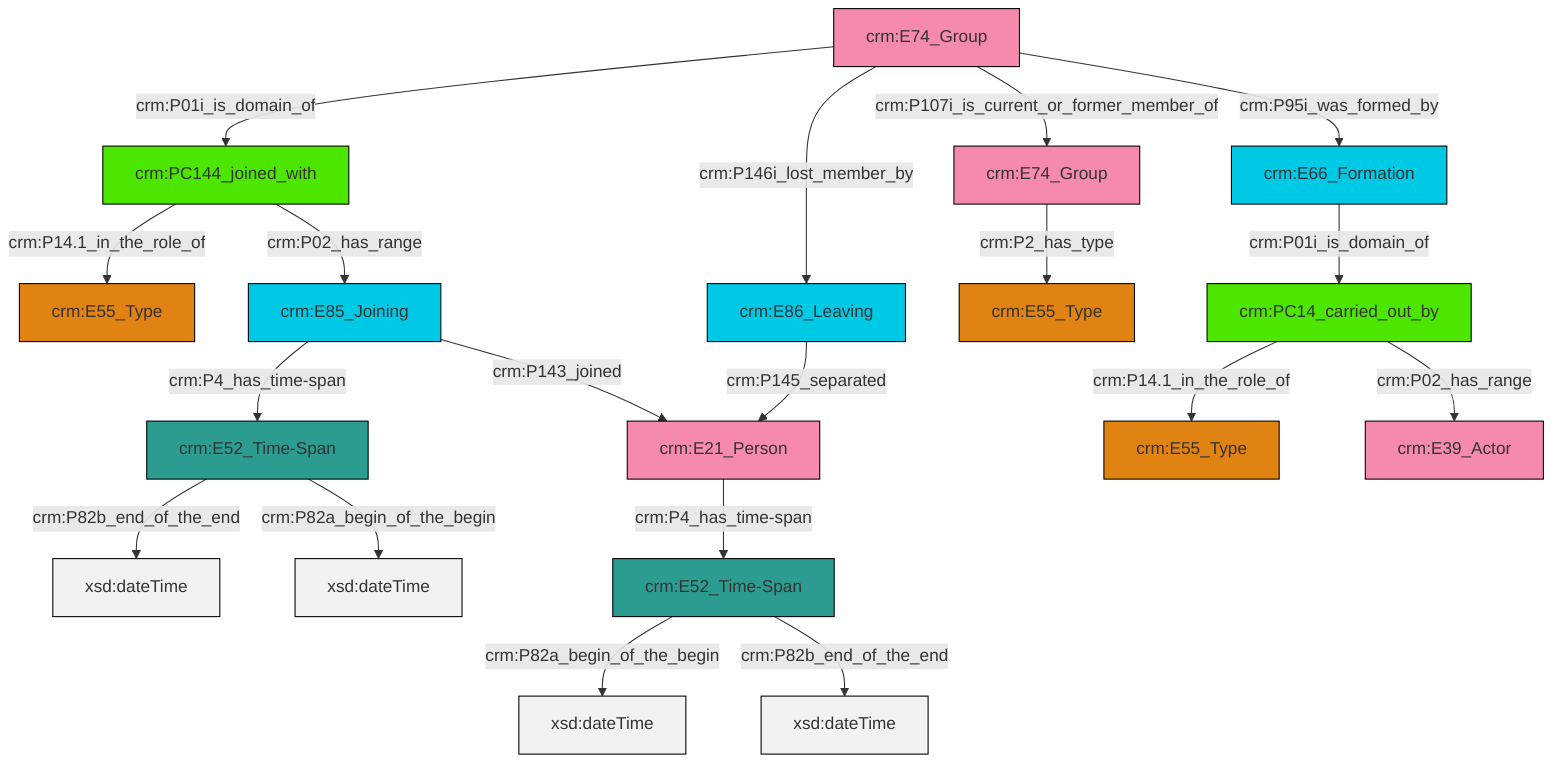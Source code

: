 graph TD
classDef Literal fill:#f2f2f2,stroke:#000000;
classDef CRM_Entity fill:#FFFFFF,stroke:#000000;
classDef Temporal_Entity fill:#00C9E6, stroke:#000000;
classDef Type fill:#E18312, stroke:#000000;
classDef Time-Span fill:#2C9C91, stroke:#000000;
classDef Appellation fill:#FFEB7F, stroke:#000000;
classDef Place fill:#008836, stroke:#000000;
classDef Persistent_Item fill:#B266B2, stroke:#000000;
classDef Conceptual_Object fill:#FFD700, stroke:#000000;
classDef Physical_Thing fill:#D2B48C, stroke:#000000;
classDef Actor fill:#f58aad, stroke:#000000;
classDef PC_Classes fill:#4ce600, stroke:#000000;
classDef Multi fill:#cccccc,stroke:#000000;

7["crm:PC144_joined_with"]:::PC_Classes -->|crm:P14.1_in_the_role_of| 2["crm:E55_Type"]:::Type
14["crm:E52_Time-Span"]:::Time-Span -->|crm:P82a_begin_of_the_begin| 15[xsd:dateTime]:::Literal
18["crm:E74_Group"]:::Actor -->|crm:P01i_is_domain_of| 7["crm:PC144_joined_with"]:::PC_Classes
19["crm:E52_Time-Span"]:::Time-Span -->|crm:P82b_end_of_the_end| 20[xsd:dateTime]:::Literal
0["crm:E74_Group"]:::Actor -->|crm:P2_has_type| 21["crm:E55_Type"]:::Type
12["crm:E86_Leaving"]:::Temporal_Entity -->|crm:P145_separated| 5["crm:E21_Person"]:::Actor
19["crm:E52_Time-Span"]:::Time-Span -->|crm:P82a_begin_of_the_begin| 23[xsd:dateTime]:::Literal
18["crm:E74_Group"]:::Actor -->|crm:P146i_lost_member_by| 12["crm:E86_Leaving"]:::Temporal_Entity
26["crm:PC14_carried_out_by"]:::PC_Classes -->|crm:P14.1_in_the_role_of| 8["crm:E55_Type"]:::Type
28["crm:E66_Formation"]:::Temporal_Entity -->|crm:P01i_is_domain_of| 26["crm:PC14_carried_out_by"]:::PC_Classes
5["crm:E21_Person"]:::Actor -->|crm:P4_has_time-span| 14["crm:E52_Time-Span"]:::Time-Span
14["crm:E52_Time-Span"]:::Time-Span -->|crm:P82b_end_of_the_end| 30[xsd:dateTime]:::Literal
26["crm:PC14_carried_out_by"]:::PC_Classes -->|crm:P02_has_range| 10["crm:E39_Actor"]:::Actor
16["crm:E85_Joining"]:::Temporal_Entity -->|crm:P4_has_time-span| 19["crm:E52_Time-Span"]:::Time-Span
18["crm:E74_Group"]:::Actor -->|crm:P107i_is_current_or_former_member_of| 0["crm:E74_Group"]:::Actor
18["crm:E74_Group"]:::Actor -->|crm:P95i_was_formed_by| 28["crm:E66_Formation"]:::Temporal_Entity
16["crm:E85_Joining"]:::Temporal_Entity -->|crm:P143_joined| 5["crm:E21_Person"]:::Actor
7["crm:PC144_joined_with"]:::PC_Classes -->|crm:P02_has_range| 16["crm:E85_Joining"]:::Temporal_Entity